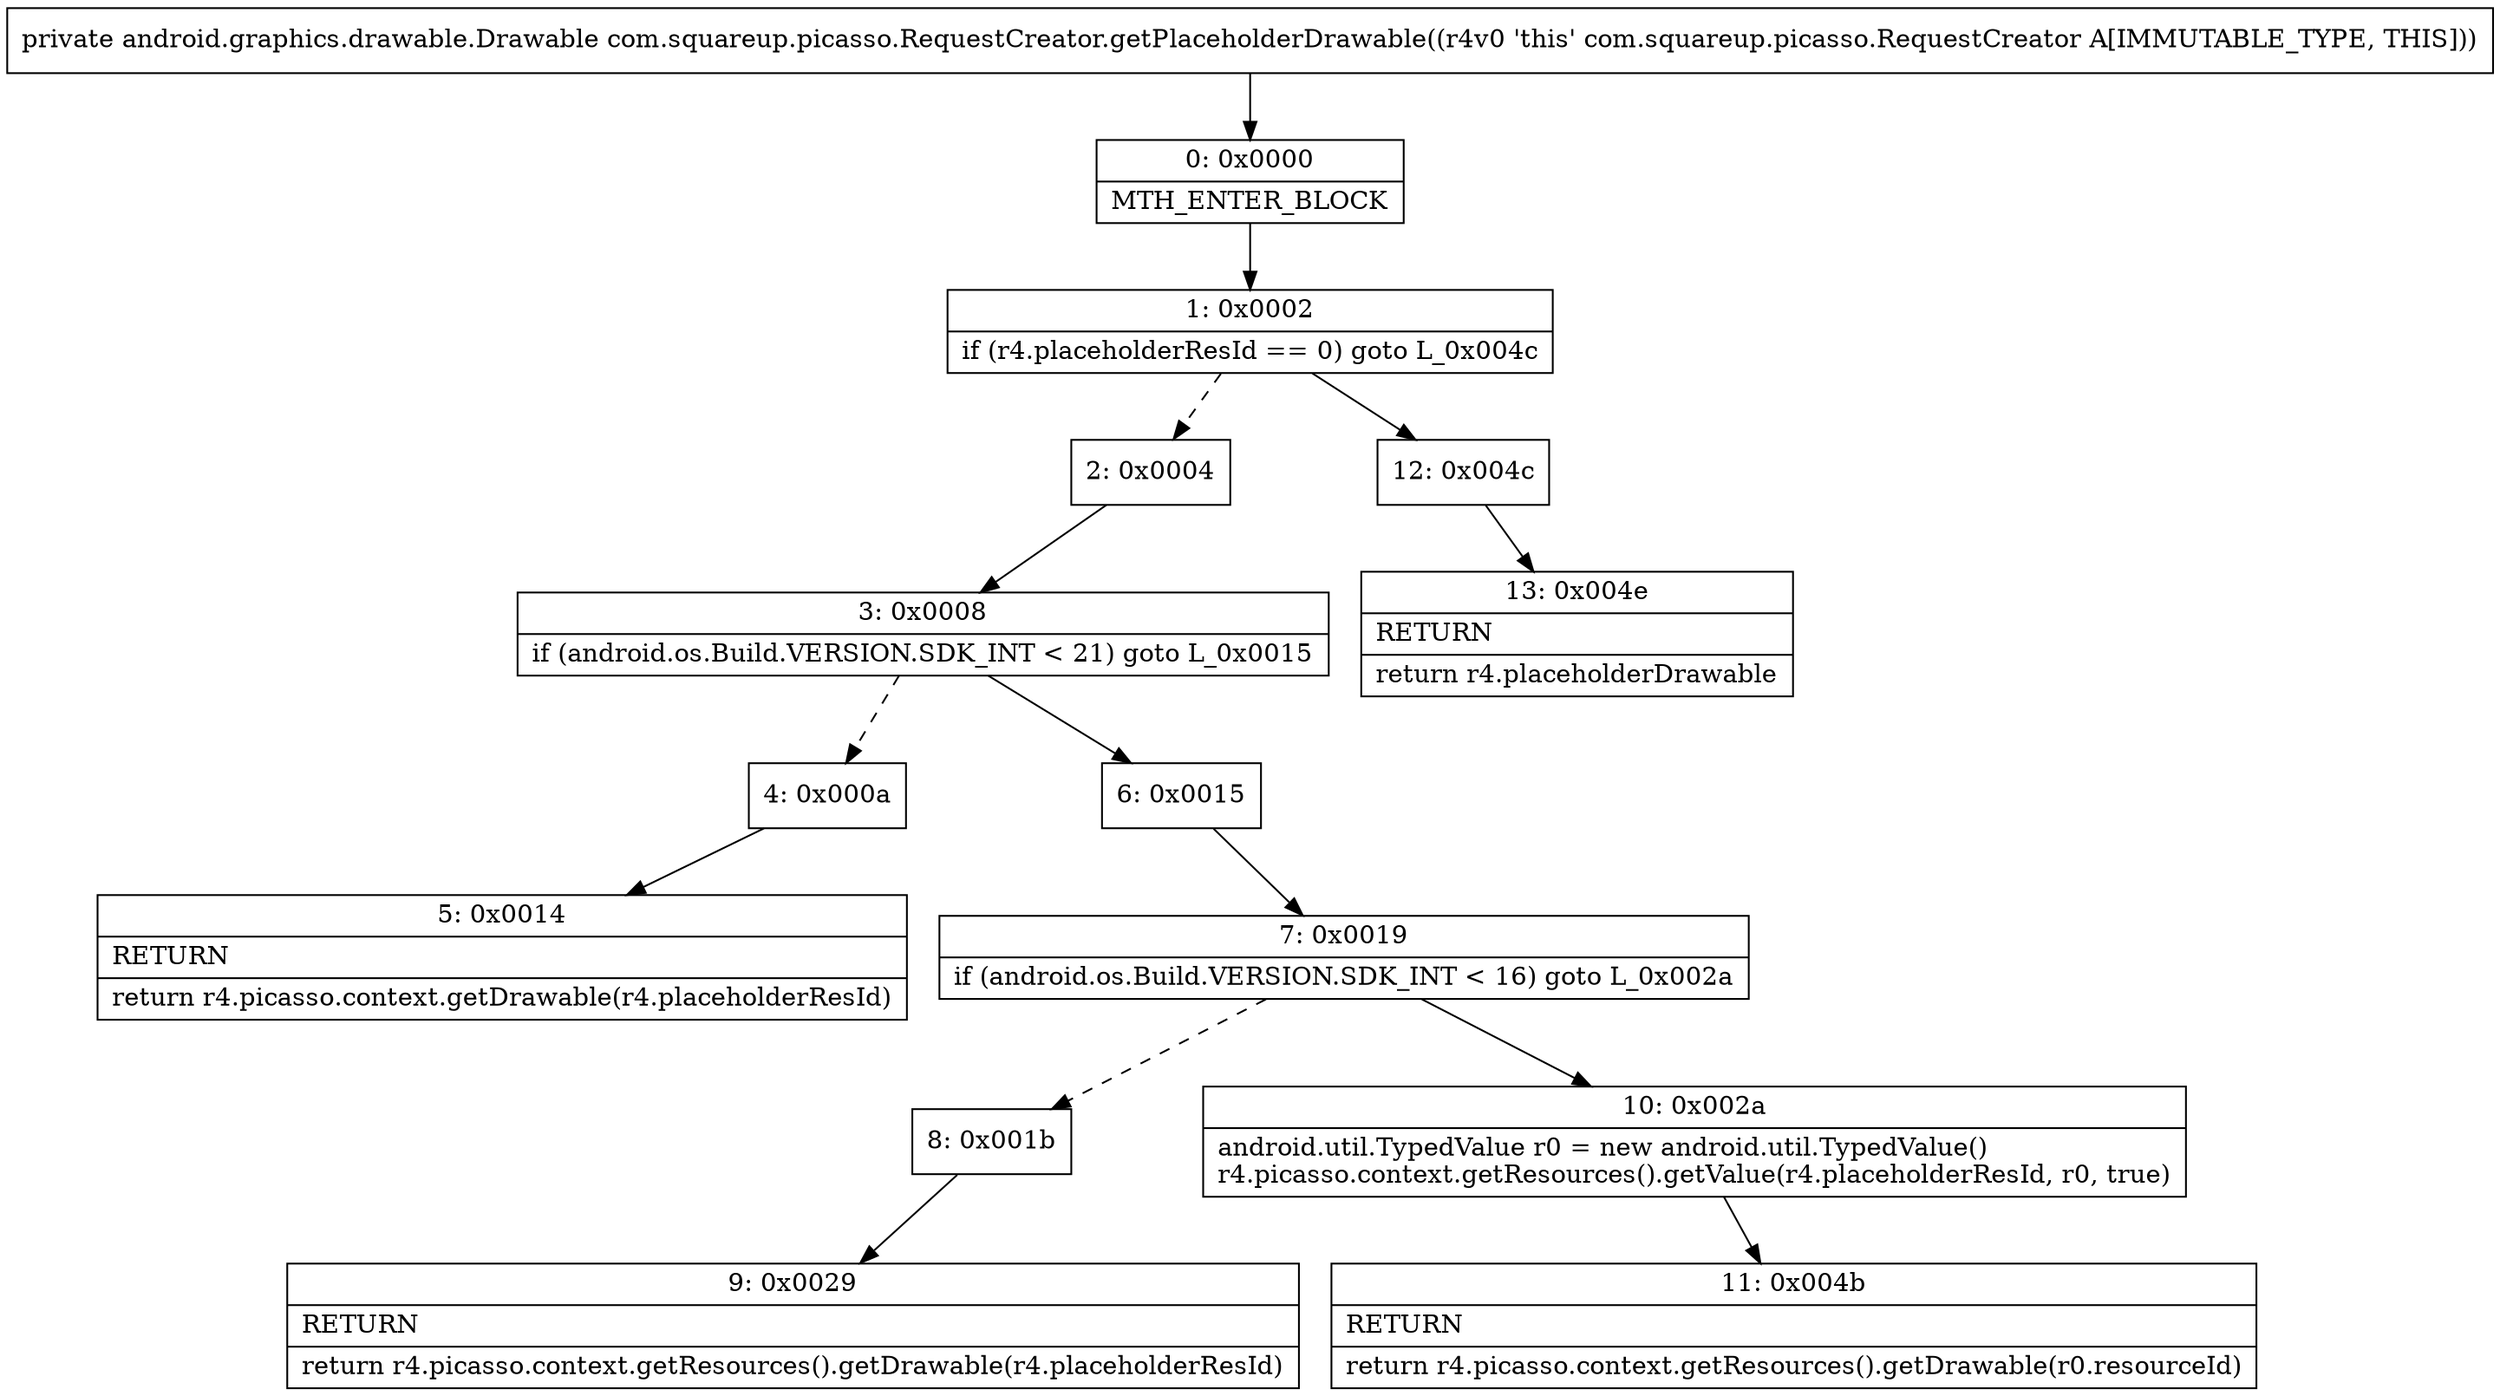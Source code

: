 digraph "CFG forcom.squareup.picasso.RequestCreator.getPlaceholderDrawable()Landroid\/graphics\/drawable\/Drawable;" {
Node_0 [shape=record,label="{0\:\ 0x0000|MTH_ENTER_BLOCK\l}"];
Node_1 [shape=record,label="{1\:\ 0x0002|if (r4.placeholderResId == 0) goto L_0x004c\l}"];
Node_2 [shape=record,label="{2\:\ 0x0004}"];
Node_3 [shape=record,label="{3\:\ 0x0008|if (android.os.Build.VERSION.SDK_INT \< 21) goto L_0x0015\l}"];
Node_4 [shape=record,label="{4\:\ 0x000a}"];
Node_5 [shape=record,label="{5\:\ 0x0014|RETURN\l|return r4.picasso.context.getDrawable(r4.placeholderResId)\l}"];
Node_6 [shape=record,label="{6\:\ 0x0015}"];
Node_7 [shape=record,label="{7\:\ 0x0019|if (android.os.Build.VERSION.SDK_INT \< 16) goto L_0x002a\l}"];
Node_8 [shape=record,label="{8\:\ 0x001b}"];
Node_9 [shape=record,label="{9\:\ 0x0029|RETURN\l|return r4.picasso.context.getResources().getDrawable(r4.placeholderResId)\l}"];
Node_10 [shape=record,label="{10\:\ 0x002a|android.util.TypedValue r0 = new android.util.TypedValue()\lr4.picasso.context.getResources().getValue(r4.placeholderResId, r0, true)\l}"];
Node_11 [shape=record,label="{11\:\ 0x004b|RETURN\l|return r4.picasso.context.getResources().getDrawable(r0.resourceId)\l}"];
Node_12 [shape=record,label="{12\:\ 0x004c}"];
Node_13 [shape=record,label="{13\:\ 0x004e|RETURN\l|return r4.placeholderDrawable\l}"];
MethodNode[shape=record,label="{private android.graphics.drawable.Drawable com.squareup.picasso.RequestCreator.getPlaceholderDrawable((r4v0 'this' com.squareup.picasso.RequestCreator A[IMMUTABLE_TYPE, THIS])) }"];
MethodNode -> Node_0;
Node_0 -> Node_1;
Node_1 -> Node_2[style=dashed];
Node_1 -> Node_12;
Node_2 -> Node_3;
Node_3 -> Node_4[style=dashed];
Node_3 -> Node_6;
Node_4 -> Node_5;
Node_6 -> Node_7;
Node_7 -> Node_8[style=dashed];
Node_7 -> Node_10;
Node_8 -> Node_9;
Node_10 -> Node_11;
Node_12 -> Node_13;
}

